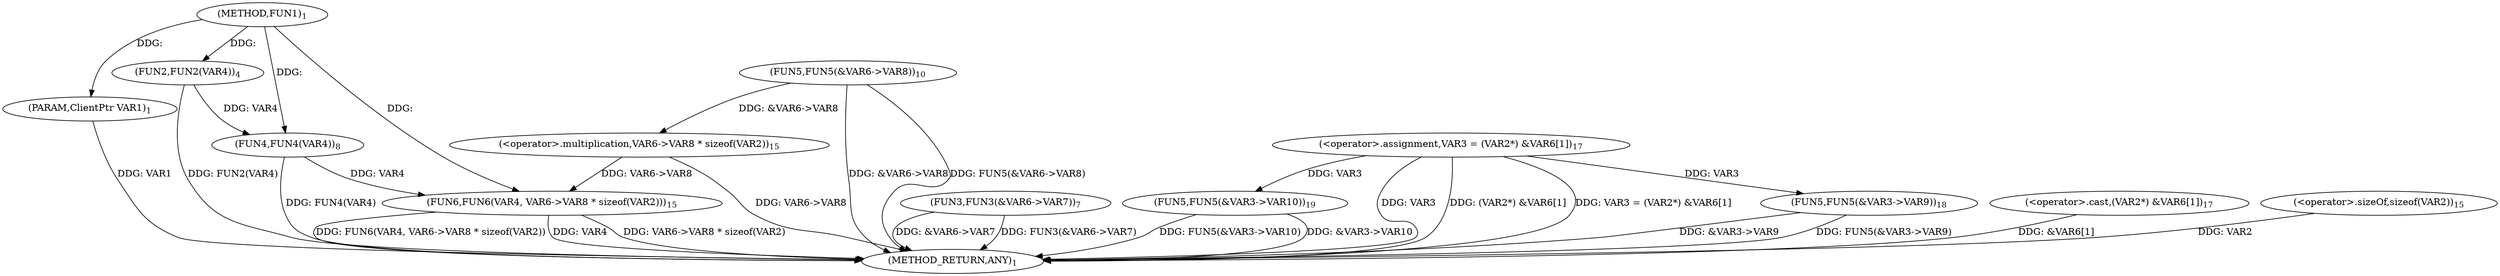 digraph "FUN1" {  
"8" [label = <(METHOD,FUN1)<SUB>1</SUB>> ]
"53" [label = <(METHOD_RETURN,ANY)<SUB>1</SUB>> ]
"9" [label = <(PARAM,ClientPtr VAR1)<SUB>1</SUB>> ]
"12" [label = <(FUN2,FUN2(VAR4))<SUB>4</SUB>> ]
"15" [label = <(FUN3,FUN3(&amp;VAR6-&gt;VAR7))<SUB>7</SUB>> ]
"20" [label = <(FUN4,FUN4(VAR4))<SUB>8</SUB>> ]
"22" [label = <(FUN5,FUN5(&amp;VAR6-&gt;VAR8))<SUB>10</SUB>> ]
"27" [label = <(FUN6,FUN6(VAR4, VAR6-&gt;VAR8 * sizeof(VAR2)))<SUB>15</SUB>> ]
"35" [label = <(&lt;operator&gt;.assignment,VAR3 = (VAR2*) &amp;VAR6[1])<SUB>17</SUB>> ]
"43" [label = <(FUN5,FUN5(&amp;VAR3-&gt;VAR9))<SUB>18</SUB>> ]
"48" [label = <(FUN5,FUN5(&amp;VAR3-&gt;VAR10))<SUB>19</SUB>> ]
"29" [label = <(&lt;operator&gt;.multiplication,VAR6-&gt;VAR8 * sizeof(VAR2))<SUB>15</SUB>> ]
"37" [label = <(&lt;operator&gt;.cast,(VAR2*) &amp;VAR6[1])<SUB>17</SUB>> ]
"33" [label = <(&lt;operator&gt;.sizeOf,sizeof(VAR2))<SUB>15</SUB>> ]
  "9" -> "53"  [ label = "DDG: VAR1"] 
  "12" -> "53"  [ label = "DDG: FUN2(VAR4)"] 
  "15" -> "53"  [ label = "DDG: &amp;VAR6-&gt;VAR7"] 
  "15" -> "53"  [ label = "DDG: FUN3(&amp;VAR6-&gt;VAR7)"] 
  "20" -> "53"  [ label = "DDG: FUN4(VAR4)"] 
  "22" -> "53"  [ label = "DDG: &amp;VAR6-&gt;VAR8"] 
  "22" -> "53"  [ label = "DDG: FUN5(&amp;VAR6-&gt;VAR8)"] 
  "27" -> "53"  [ label = "DDG: VAR4"] 
  "29" -> "53"  [ label = "DDG: VAR6-&gt;VAR8"] 
  "27" -> "53"  [ label = "DDG: VAR6-&gt;VAR8 * sizeof(VAR2)"] 
  "27" -> "53"  [ label = "DDG: FUN6(VAR4, VAR6-&gt;VAR8 * sizeof(VAR2))"] 
  "35" -> "53"  [ label = "DDG: VAR3"] 
  "37" -> "53"  [ label = "DDG: &amp;VAR6[1]"] 
  "35" -> "53"  [ label = "DDG: (VAR2*) &amp;VAR6[1]"] 
  "35" -> "53"  [ label = "DDG: VAR3 = (VAR2*) &amp;VAR6[1]"] 
  "43" -> "53"  [ label = "DDG: &amp;VAR3-&gt;VAR9"] 
  "43" -> "53"  [ label = "DDG: FUN5(&amp;VAR3-&gt;VAR9)"] 
  "48" -> "53"  [ label = "DDG: &amp;VAR3-&gt;VAR10"] 
  "48" -> "53"  [ label = "DDG: FUN5(&amp;VAR3-&gt;VAR10)"] 
  "33" -> "53"  [ label = "DDG: VAR2"] 
  "8" -> "9"  [ label = "DDG: "] 
  "8" -> "12"  [ label = "DDG: "] 
  "12" -> "20"  [ label = "DDG: VAR4"] 
  "8" -> "20"  [ label = "DDG: "] 
  "20" -> "27"  [ label = "DDG: VAR4"] 
  "8" -> "27"  [ label = "DDG: "] 
  "29" -> "27"  [ label = "DDG: VAR6-&gt;VAR8"] 
  "35" -> "43"  [ label = "DDG: VAR3"] 
  "35" -> "48"  [ label = "DDG: VAR3"] 
  "22" -> "29"  [ label = "DDG: &amp;VAR6-&gt;VAR8"] 
}
